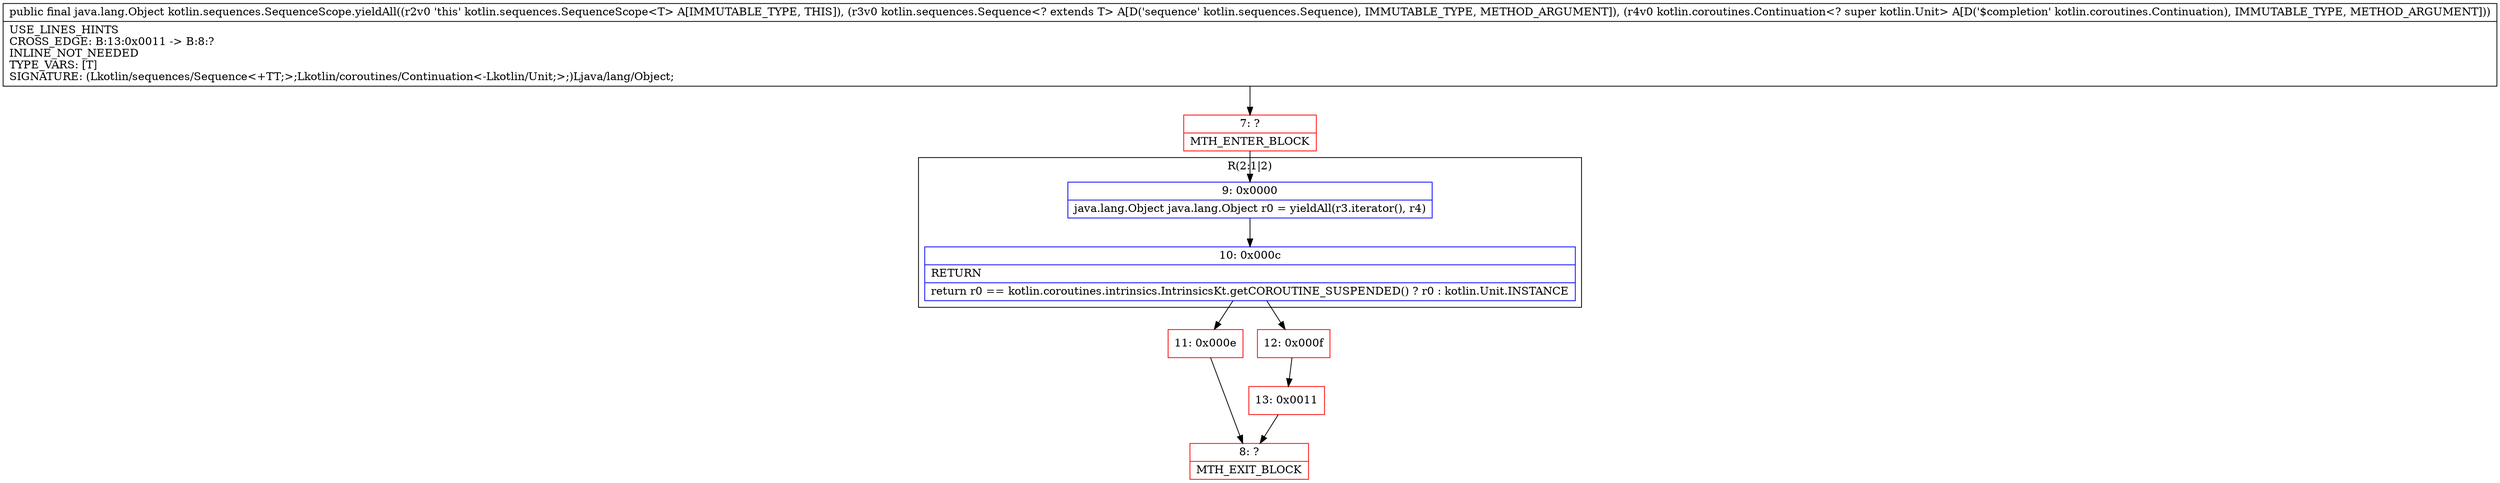 digraph "CFG forkotlin.sequences.SequenceScope.yieldAll(Lkotlin\/sequences\/Sequence;Lkotlin\/coroutines\/Continuation;)Ljava\/lang\/Object;" {
subgraph cluster_Region_93367804 {
label = "R(2:1|2)";
node [shape=record,color=blue];
Node_9 [shape=record,label="{9\:\ 0x0000|java.lang.Object java.lang.Object r0 = yieldAll(r3.iterator(), r4)\l}"];
Node_10 [shape=record,label="{10\:\ 0x000c|RETURN\l|return r0 == kotlin.coroutines.intrinsics.IntrinsicsKt.getCOROUTINE_SUSPENDED() ? r0 : kotlin.Unit.INSTANCE\l}"];
}
Node_7 [shape=record,color=red,label="{7\:\ ?|MTH_ENTER_BLOCK\l}"];
Node_11 [shape=record,color=red,label="{11\:\ 0x000e}"];
Node_8 [shape=record,color=red,label="{8\:\ ?|MTH_EXIT_BLOCK\l}"];
Node_12 [shape=record,color=red,label="{12\:\ 0x000f}"];
Node_13 [shape=record,color=red,label="{13\:\ 0x0011}"];
MethodNode[shape=record,label="{public final java.lang.Object kotlin.sequences.SequenceScope.yieldAll((r2v0 'this' kotlin.sequences.SequenceScope\<T\> A[IMMUTABLE_TYPE, THIS]), (r3v0 kotlin.sequences.Sequence\<? extends T\> A[D('sequence' kotlin.sequences.Sequence), IMMUTABLE_TYPE, METHOD_ARGUMENT]), (r4v0 kotlin.coroutines.Continuation\<? super kotlin.Unit\> A[D('$completion' kotlin.coroutines.Continuation), IMMUTABLE_TYPE, METHOD_ARGUMENT]))  | USE_LINES_HINTS\lCROSS_EDGE: B:13:0x0011 \-\> B:8:?\lINLINE_NOT_NEEDED\lTYPE_VARS: [T]\lSIGNATURE: (Lkotlin\/sequences\/Sequence\<+TT;\>;Lkotlin\/coroutines\/Continuation\<\-Lkotlin\/Unit;\>;)Ljava\/lang\/Object;\l}"];
MethodNode -> Node_7;Node_9 -> Node_10;
Node_10 -> Node_11;
Node_10 -> Node_12;
Node_7 -> Node_9;
Node_11 -> Node_8;
Node_12 -> Node_13;
Node_13 -> Node_8;
}

